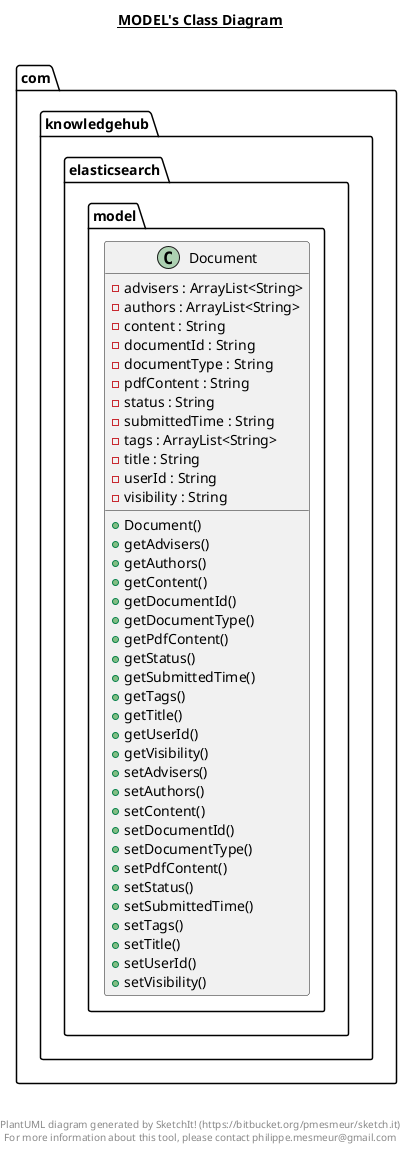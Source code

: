 @startuml

title __MODEL's Class Diagram__\n

  namespace com.knowledgehub.elasticsearch {
    namespace model {
      class com.knowledgehub.elasticsearch.model.Document {
          - advisers : ArrayList<String>
          - authors : ArrayList<String>
          - content : String
          - documentId : String
          - documentType : String
          - pdfContent : String
          - status : String
          - submittedTime : String
          - tags : ArrayList<String>
          - title : String
          - userId : String
          - visibility : String
          + Document()
          + getAdvisers()
          + getAuthors()
          + getContent()
          + getDocumentId()
          + getDocumentType()
          + getPdfContent()
          + getStatus()
          + getSubmittedTime()
          + getTags()
          + getTitle()
          + getUserId()
          + getVisibility()
          + setAdvisers()
          + setAuthors()
          + setContent()
          + setDocumentId()
          + setDocumentType()
          + setPdfContent()
          + setStatus()
          + setSubmittedTime()
          + setTags()
          + setTitle()
          + setUserId()
          + setVisibility()
      }
    }
  }
  



right footer


PlantUML diagram generated by SketchIt! (https://bitbucket.org/pmesmeur/sketch.it)
For more information about this tool, please contact philippe.mesmeur@gmail.com
endfooter

@enduml
